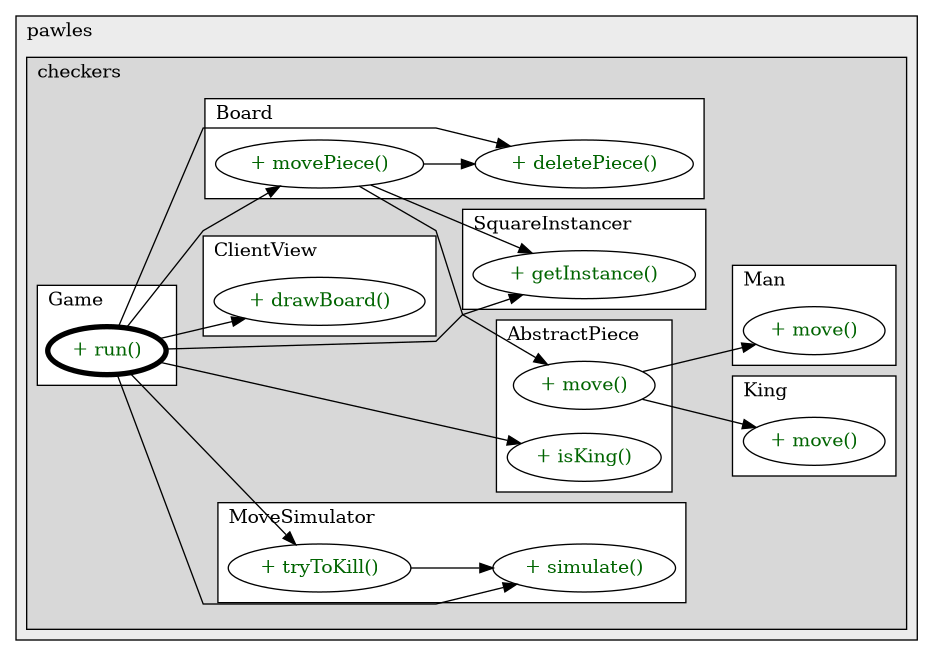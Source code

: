 @startuml

/' diagram meta data start
config=CallConfiguration;
{
  "rootMethod": "org.pawles.checkers.server.Game#run()",
  "projectClassification": {
    "searchMode": "OpenProject", // OpenProject, AllProjects
    "includedProjects": "",
    "pathEndKeywords": "*.impl",
    "isClientPath": "",
    "isClientName": "",
    "isTestPath": "",
    "isTestName": "",
    "isMappingPath": "",
    "isMappingName": "",
    "isDataAccessPath": "",
    "isDataAccessName": "",
    "isDataStructurePath": "",
    "isDataStructureName": "",
    "isInterfaceStructuresPath": "",
    "isInterfaceStructuresName": "",
    "isEntryPointPath": "",
    "isEntryPointName": "",
    "treatFinalFieldsAsMandatory": false
  },
  "graphRestriction": {
    "classPackageExcludeFilter": "",
    "classPackageIncludeFilter": "",
    "classNameExcludeFilter": "",
    "classNameIncludeFilter": "",
    "methodNameExcludeFilter": "",
    "methodNameIncludeFilter": "",
    "removeByInheritance": "", // inheritance/annotation based filtering is done in a second step
    "removeByAnnotation": "",
    "removeByClassPackage": "", // cleanup the graph after inheritance/annotation based filtering is done
    "removeByClassName": "",
    "cutMappings": false,
    "cutEnum": true,
    "cutTests": true,
    "cutClient": true,
    "cutDataAccess": true,
    "cutInterfaceStructures": true,
    "cutDataStructures": true,
    "cutGetterAndSetter": true,
    "cutConstructors": true
  },
  "graphTraversal": {
    "forwardDepth": 3,
    "backwardDepth": 3,
    "classPackageExcludeFilter": "",
    "classPackageIncludeFilter": "",
    "classNameExcludeFilter": "",
    "classNameIncludeFilter": "",
    "methodNameExcludeFilter": "",
    "methodNameIncludeFilter": "",
    "hideMappings": false,
    "hideDataStructures": false,
    "hidePrivateMethods": true,
    "hideInterfaceCalls": true, // indirection: implementation -> interface (is hidden) -> implementation
    "onlyShowApplicationEntryPoints": false, // root node is included
    "useMethodCallsForStructureDiagram": "ForwardOnly" // ForwardOnly, BothDirections, No
  },
  "details": {
    "aggregation": "GroupByClass", // ByClass, GroupByClass, None
    "showMethodParametersTypes": false,
    "showMethodParametersNames": false,
    "showMethodReturnType": false,
    "showPackageLevels": 2,
    "showCallOrder": false,
    "edgeMode": "MethodsOnly", // TypesOnly, MethodsOnly, TypesAndMethods, MethodsAndDirectTypeUsage
    "showDetailedClassStructure": false
  },
  "rootClass": "org.pawles.checkers.server.Game",
  "extensionCallbackMethod": "" // qualified.class.name#methodName - signature: public static String method(String)
}
diagram meta data end '/



digraph g {
    rankdir="LR"
    splines=polyline
    

'nodes 
subgraph cluster_995268684 { 
   	label=pawles
	labeljust=l
	fillcolor="#ececec"
	style=filled
   
   subgraph cluster_2114002008 { 
   	label=checkers
	labeljust=l
	fillcolor="#d8d8d8"
	style=filled
   
   subgraph cluster_1037432591 { 
   	label=King
	labeljust=l
	fillcolor=white
	style=filled
   
   King858191756XXXmove1810807491[
	label="+ move()"
	style=filled
	fillcolor=white
	tooltip="King

&#10;  updates piece's current square to a new one&#10;  @param dest destination square&#10; "
	fontcolor=darkgreen
];
} 

subgraph cluster_1118173230 { 
   	label=AbstractPiece
	labeljust=l
	fillcolor=white
	style=filled
   
   AbstractPiece858191756XXXisKing1213685812[
	label="+ isKing()"
	style=filled
	fillcolor=white
	tooltip="AbstractPiece

&#10;  checks whether the piece is a king&#10;  @param abstractPiece piece to check&#10;  @return true if the piece is a king; false otherwise&#10; "
	fontcolor=darkgreen
];

AbstractPiece858191756XXXmove1810807491[
	label="+ move()"
	style=filled
	fillcolor=white
	tooltip="AbstractPiece

&#10;  updates piece's current square to a new one&#10;  @param dest destination square&#10; "
	fontcolor=darkgreen
];
} 

subgraph cluster_1211231302 { 
   	label=SquareInstancer
	labeljust=l
	fillcolor=white
	style=filled
   
   SquareInstancer858191756XXXgetInstance515322732[
	label="+ getInstance()"
	style=filled
	fillcolor=white
	tooltip="SquareInstancer

null"
	fontcolor=darkgreen
];
} 

subgraph cluster_1253470013 { 
   	label=Game
	labeljust=l
	fillcolor=white
	style=filled
   
   Game187236381XXXrun0[
	label="+ run()"
	style=filled
	fillcolor=white
	tooltip="Game

null"
	penwidth=4
	fontcolor=darkgreen
];
} 

subgraph cluster_1346157496 { 
   	label=MoveSimulator
	labeljust=l
	fillcolor=white
	style=filled
   
   MoveSimulator187236381XXXsimulate995083543[
	label="+ simulate()"
	style=filled
	fillcolor=white
	tooltip="MoveSimulator

null"
	fontcolor=darkgreen
];

MoveSimulator187236381XXXtryToKill155718740[
	label="+ tryToKill()"
	style=filled
	fillcolor=white
	tooltip="MoveSimulator

null"
	fontcolor=darkgreen
];
} 

subgraph cluster_1932958355 { 
   	label=ClientView
	labeljust=l
	fillcolor=white
	style=filled
   
   ClientView639122325XXXdrawBoard64356038[
	label="+ drawBoard()"
	style=filled
	fillcolor=white
	tooltip="ClientView

&#10;  draws the board in commandline style&#10;  @param board current state of the board&#10; "
	fontcolor=darkgreen
];
} 

subgraph cluster_2103784244 { 
   	label=Board
	labeljust=l
	fillcolor=white
	style=filled
   
   Board858191756XXXdeletePiece1810807491[
	label="+ deletePiece()"
	style=filled
	fillcolor=white
	tooltip="Board

&#10;  removes piece from the board&#10;  @param square square to clear&#10; "
	fontcolor=darkgreen
];

Board858191756XXXmovePiece992535570[
	label="+ movePiece()"
	style=filled
	fillcolor=white
	tooltip="Board

&#10;  moves a single piece on the board&#10;  @param curr square the piece is currently on&#10;  @param dest destination square&#10; "
	fontcolor=darkgreen
];
} 

subgraph cluster_797820096 { 
   	label=Man
	labeljust=l
	fillcolor=white
	style=filled
   
   Man858191756XXXmove1810807491[
	label="+ move()"
	style=filled
	fillcolor=white
	tooltip="Man

&#10;  updates piece's current square to a new one&#10;  @param dest destination square&#10; "
	fontcolor=darkgreen
];
} 
} 
} 

'edges    
AbstractPiece858191756XXXmove1810807491 -> King858191756XXXmove1810807491;
AbstractPiece858191756XXXmove1810807491 -> Man858191756XXXmove1810807491;
Board858191756XXXmovePiece992535570 -> AbstractPiece858191756XXXmove1810807491;
Board858191756XXXmovePiece992535570 -> Board858191756XXXdeletePiece1810807491;
Board858191756XXXmovePiece992535570 -> SquareInstancer858191756XXXgetInstance515322732;
Game187236381XXXrun0 -> AbstractPiece858191756XXXisKing1213685812;
Game187236381XXXrun0 -> Board858191756XXXdeletePiece1810807491;
Game187236381XXXrun0 -> Board858191756XXXmovePiece992535570;
Game187236381XXXrun0 -> ClientView639122325XXXdrawBoard64356038;
Game187236381XXXrun0 -> MoveSimulator187236381XXXsimulate995083543;
Game187236381XXXrun0 -> MoveSimulator187236381XXXtryToKill155718740;
Game187236381XXXrun0 -> SquareInstancer858191756XXXgetInstance515322732;
MoveSimulator187236381XXXtryToKill155718740 -> MoveSimulator187236381XXXsimulate995083543;
    
}
@enduml